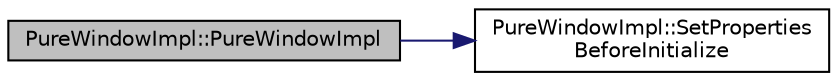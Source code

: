 digraph "PureWindowImpl::PureWindowImpl"
{
 // LATEX_PDF_SIZE
  edge [fontname="Helvetica",fontsize="10",labelfontname="Helvetica",labelfontsize="10"];
  node [fontname="Helvetica",fontsize="10",shape=record];
  rankdir="LR";
  Node1 [label="PureWindowImpl::PureWindowImpl",height=0.2,width=0.4,color="black", fillcolor="grey75", style="filled", fontcolor="black",tooltip=" "];
  Node1 -> Node2 [color="midnightblue",fontsize="10",style="solid",fontname="Helvetica"];
  Node2 [label="PureWindowImpl::SetProperties\lBeforeInitialize",height=0.2,width=0.4,color="black", fillcolor="white", style="filled",URL="$class_pure_window_impl.html#a2bae084cd98b0a9dbf306b41ac65857f",tooltip="Sets default values to properties, used by ctor and Deinitialize()."];
}
